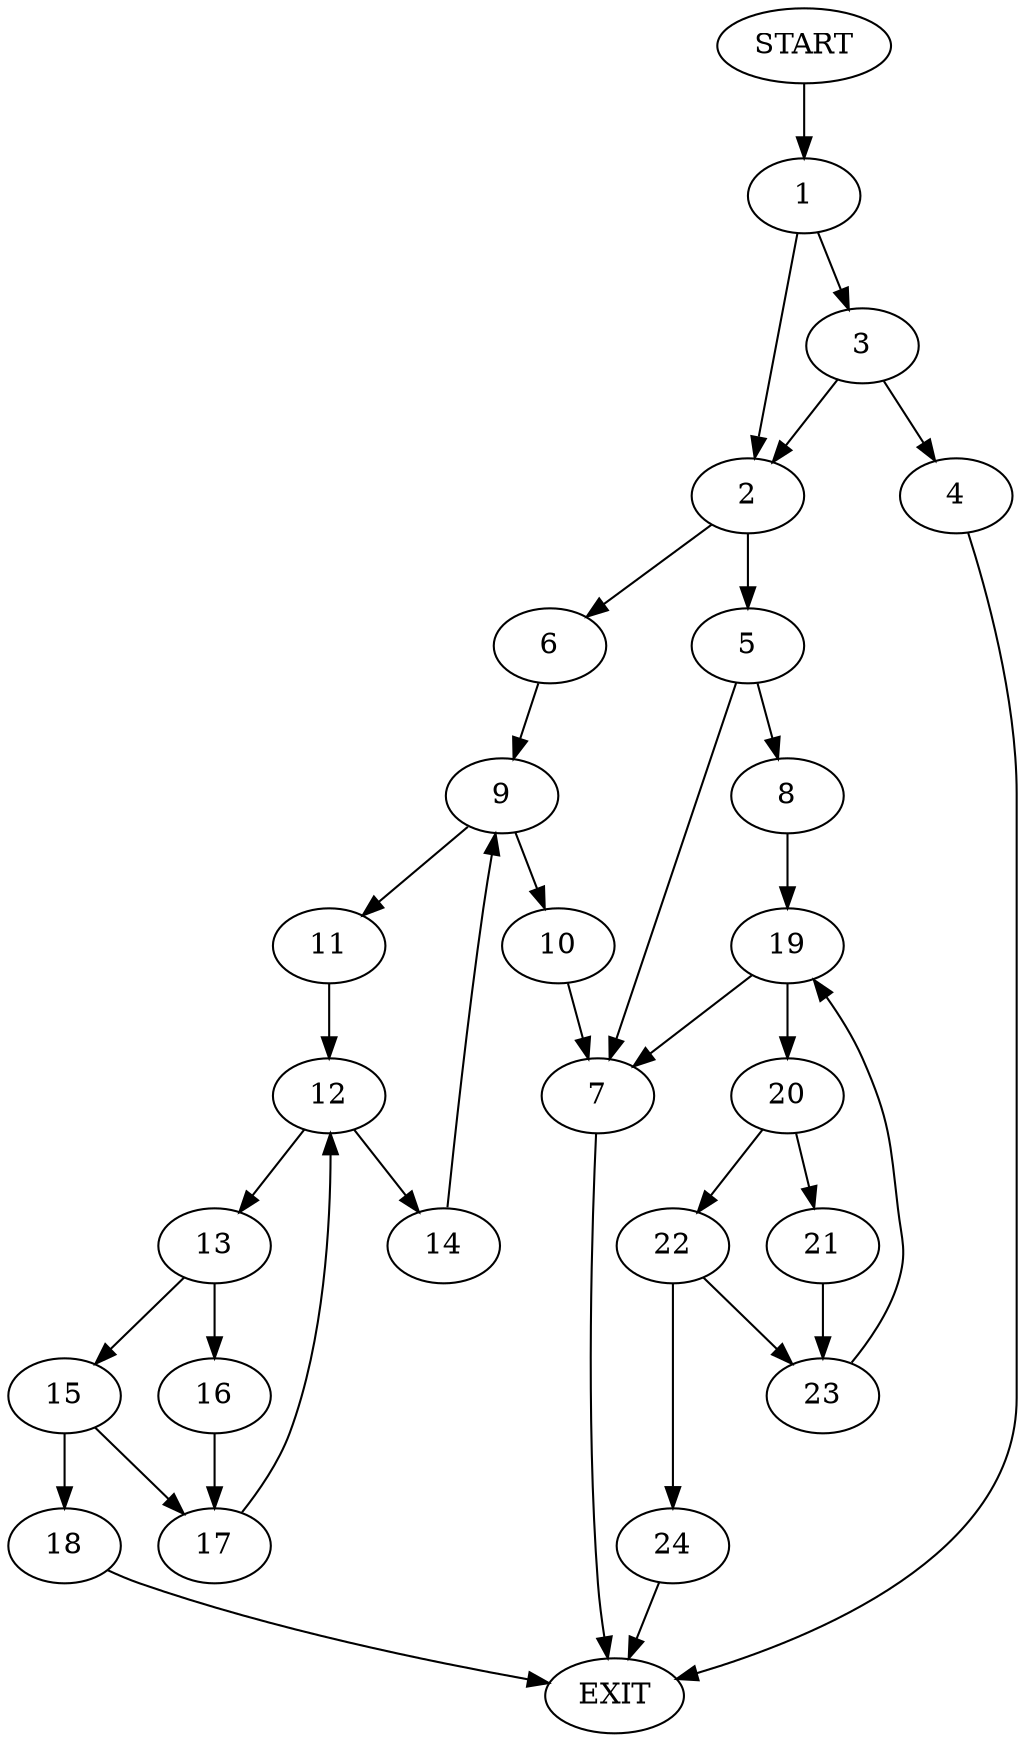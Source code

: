 digraph {
0 [label="START"]
25 [label="EXIT"]
0 -> 1
1 -> 2
1 -> 3
3 -> 4
3 -> 2
2 -> 5
2 -> 6
4 -> 25
5 -> 7
5 -> 8
6 -> 9
9 -> 10
9 -> 11
10 -> 7
11 -> 12
12 -> 13
12 -> 14
13 -> 15
13 -> 16
14 -> 9
16 -> 17
15 -> 17
15 -> 18
17 -> 12
18 -> 25
7 -> 25
8 -> 19
19 -> 7
19 -> 20
20 -> 21
20 -> 22
21 -> 23
22 -> 24
22 -> 23
23 -> 19
24 -> 25
}

